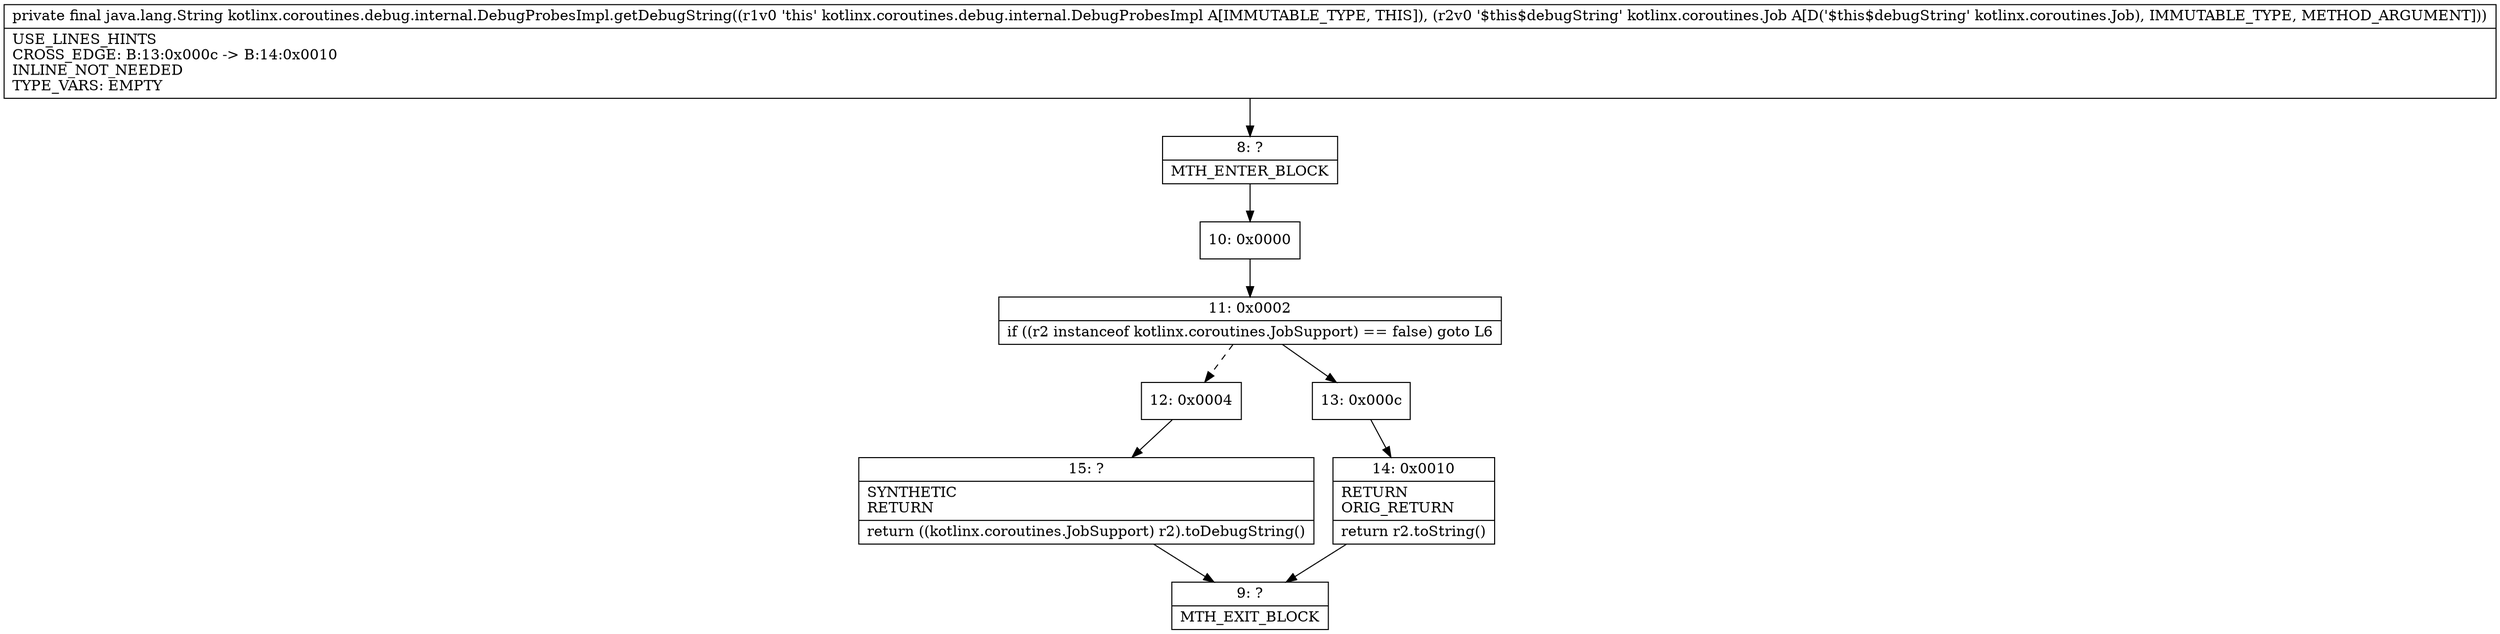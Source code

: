 digraph "CFG forkotlinx.coroutines.debug.internal.DebugProbesImpl.getDebugString(Lkotlinx\/coroutines\/Job;)Ljava\/lang\/String;" {
Node_8 [shape=record,label="{8\:\ ?|MTH_ENTER_BLOCK\l}"];
Node_10 [shape=record,label="{10\:\ 0x0000}"];
Node_11 [shape=record,label="{11\:\ 0x0002|if ((r2 instanceof kotlinx.coroutines.JobSupport) == false) goto L6\l}"];
Node_12 [shape=record,label="{12\:\ 0x0004}"];
Node_15 [shape=record,label="{15\:\ ?|SYNTHETIC\lRETURN\l|return ((kotlinx.coroutines.JobSupport) r2).toDebugString()\l}"];
Node_9 [shape=record,label="{9\:\ ?|MTH_EXIT_BLOCK\l}"];
Node_13 [shape=record,label="{13\:\ 0x000c}"];
Node_14 [shape=record,label="{14\:\ 0x0010|RETURN\lORIG_RETURN\l|return r2.toString()\l}"];
MethodNode[shape=record,label="{private final java.lang.String kotlinx.coroutines.debug.internal.DebugProbesImpl.getDebugString((r1v0 'this' kotlinx.coroutines.debug.internal.DebugProbesImpl A[IMMUTABLE_TYPE, THIS]), (r2v0 '$this$debugString' kotlinx.coroutines.Job A[D('$this$debugString' kotlinx.coroutines.Job), IMMUTABLE_TYPE, METHOD_ARGUMENT]))  | USE_LINES_HINTS\lCROSS_EDGE: B:13:0x000c \-\> B:14:0x0010\lINLINE_NOT_NEEDED\lTYPE_VARS: EMPTY\l}"];
MethodNode -> Node_8;Node_8 -> Node_10;
Node_10 -> Node_11;
Node_11 -> Node_12[style=dashed];
Node_11 -> Node_13;
Node_12 -> Node_15;
Node_15 -> Node_9;
Node_13 -> Node_14;
Node_14 -> Node_9;
}

